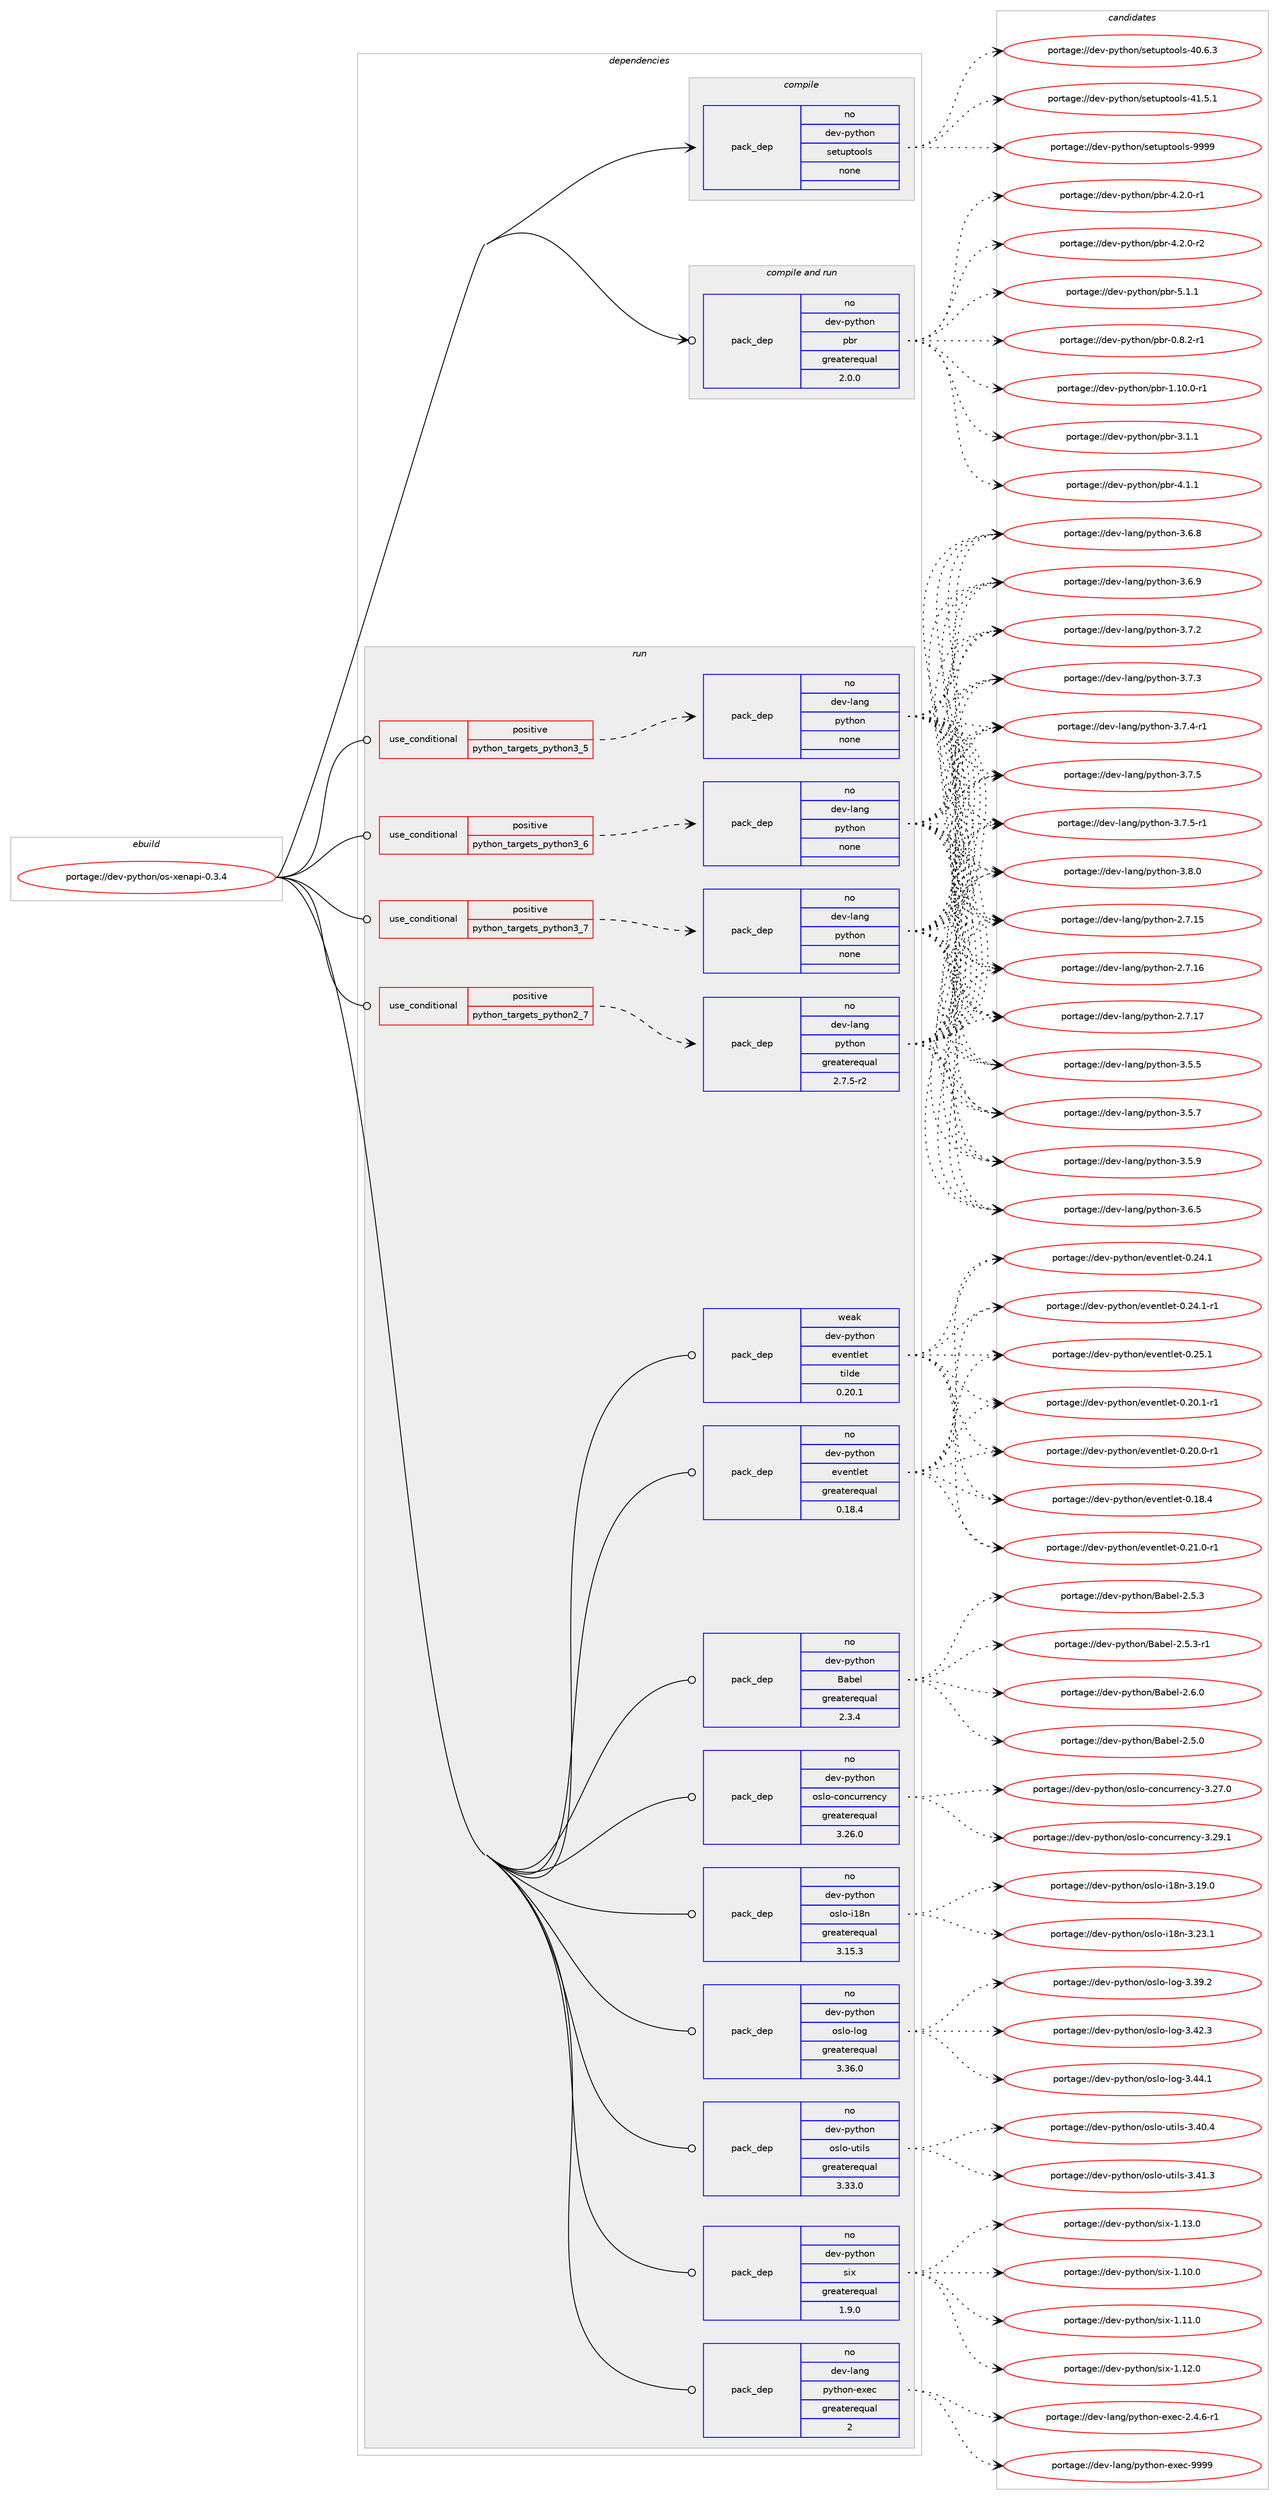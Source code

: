 digraph prolog {

# *************
# Graph options
# *************

newrank=true;
concentrate=true;
compound=true;
graph [rankdir=LR,fontname=Helvetica,fontsize=10,ranksep=1.5];#, ranksep=2.5, nodesep=0.2];
edge  [arrowhead=vee];
node  [fontname=Helvetica,fontsize=10];

# **********
# The ebuild
# **********

subgraph cluster_leftcol {
color=gray;
rank=same;
label=<<i>ebuild</i>>;
id [label="portage://dev-python/os-xenapi-0.3.4", color=red, width=4, href="../dev-python/os-xenapi-0.3.4.svg"];
}

# ****************
# The dependencies
# ****************

subgraph cluster_midcol {
color=gray;
label=<<i>dependencies</i>>;
subgraph cluster_compile {
fillcolor="#eeeeee";
style=filled;
label=<<i>compile</i>>;
subgraph pack117047 {
dependency153341 [label=<<TABLE BORDER="0" CELLBORDER="1" CELLSPACING="0" CELLPADDING="4" WIDTH="220"><TR><TD ROWSPAN="6" CELLPADDING="30">pack_dep</TD></TR><TR><TD WIDTH="110">no</TD></TR><TR><TD>dev-python</TD></TR><TR><TD>setuptools</TD></TR><TR><TD>none</TD></TR><TR><TD></TD></TR></TABLE>>, shape=none, color=blue];
}
id:e -> dependency153341:w [weight=20,style="solid",arrowhead="vee"];
}
subgraph cluster_compileandrun {
fillcolor="#eeeeee";
style=filled;
label=<<i>compile and run</i>>;
subgraph pack117048 {
dependency153342 [label=<<TABLE BORDER="0" CELLBORDER="1" CELLSPACING="0" CELLPADDING="4" WIDTH="220"><TR><TD ROWSPAN="6" CELLPADDING="30">pack_dep</TD></TR><TR><TD WIDTH="110">no</TD></TR><TR><TD>dev-python</TD></TR><TR><TD>pbr</TD></TR><TR><TD>greaterequal</TD></TR><TR><TD>2.0.0</TD></TR></TABLE>>, shape=none, color=blue];
}
id:e -> dependency153342:w [weight=20,style="solid",arrowhead="odotvee"];
}
subgraph cluster_run {
fillcolor="#eeeeee";
style=filled;
label=<<i>run</i>>;
subgraph cond32967 {
dependency153343 [label=<<TABLE BORDER="0" CELLBORDER="1" CELLSPACING="0" CELLPADDING="4"><TR><TD ROWSPAN="3" CELLPADDING="10">use_conditional</TD></TR><TR><TD>positive</TD></TR><TR><TD>python_targets_python2_7</TD></TR></TABLE>>, shape=none, color=red];
subgraph pack117049 {
dependency153344 [label=<<TABLE BORDER="0" CELLBORDER="1" CELLSPACING="0" CELLPADDING="4" WIDTH="220"><TR><TD ROWSPAN="6" CELLPADDING="30">pack_dep</TD></TR><TR><TD WIDTH="110">no</TD></TR><TR><TD>dev-lang</TD></TR><TR><TD>python</TD></TR><TR><TD>greaterequal</TD></TR><TR><TD>2.7.5-r2</TD></TR></TABLE>>, shape=none, color=blue];
}
dependency153343:e -> dependency153344:w [weight=20,style="dashed",arrowhead="vee"];
}
id:e -> dependency153343:w [weight=20,style="solid",arrowhead="odot"];
subgraph cond32968 {
dependency153345 [label=<<TABLE BORDER="0" CELLBORDER="1" CELLSPACING="0" CELLPADDING="4"><TR><TD ROWSPAN="3" CELLPADDING="10">use_conditional</TD></TR><TR><TD>positive</TD></TR><TR><TD>python_targets_python3_5</TD></TR></TABLE>>, shape=none, color=red];
subgraph pack117050 {
dependency153346 [label=<<TABLE BORDER="0" CELLBORDER="1" CELLSPACING="0" CELLPADDING="4" WIDTH="220"><TR><TD ROWSPAN="6" CELLPADDING="30">pack_dep</TD></TR><TR><TD WIDTH="110">no</TD></TR><TR><TD>dev-lang</TD></TR><TR><TD>python</TD></TR><TR><TD>none</TD></TR><TR><TD></TD></TR></TABLE>>, shape=none, color=blue];
}
dependency153345:e -> dependency153346:w [weight=20,style="dashed",arrowhead="vee"];
}
id:e -> dependency153345:w [weight=20,style="solid",arrowhead="odot"];
subgraph cond32969 {
dependency153347 [label=<<TABLE BORDER="0" CELLBORDER="1" CELLSPACING="0" CELLPADDING="4"><TR><TD ROWSPAN="3" CELLPADDING="10">use_conditional</TD></TR><TR><TD>positive</TD></TR><TR><TD>python_targets_python3_6</TD></TR></TABLE>>, shape=none, color=red];
subgraph pack117051 {
dependency153348 [label=<<TABLE BORDER="0" CELLBORDER="1" CELLSPACING="0" CELLPADDING="4" WIDTH="220"><TR><TD ROWSPAN="6" CELLPADDING="30">pack_dep</TD></TR><TR><TD WIDTH="110">no</TD></TR><TR><TD>dev-lang</TD></TR><TR><TD>python</TD></TR><TR><TD>none</TD></TR><TR><TD></TD></TR></TABLE>>, shape=none, color=blue];
}
dependency153347:e -> dependency153348:w [weight=20,style="dashed",arrowhead="vee"];
}
id:e -> dependency153347:w [weight=20,style="solid",arrowhead="odot"];
subgraph cond32970 {
dependency153349 [label=<<TABLE BORDER="0" CELLBORDER="1" CELLSPACING="0" CELLPADDING="4"><TR><TD ROWSPAN="3" CELLPADDING="10">use_conditional</TD></TR><TR><TD>positive</TD></TR><TR><TD>python_targets_python3_7</TD></TR></TABLE>>, shape=none, color=red];
subgraph pack117052 {
dependency153350 [label=<<TABLE BORDER="0" CELLBORDER="1" CELLSPACING="0" CELLPADDING="4" WIDTH="220"><TR><TD ROWSPAN="6" CELLPADDING="30">pack_dep</TD></TR><TR><TD WIDTH="110">no</TD></TR><TR><TD>dev-lang</TD></TR><TR><TD>python</TD></TR><TR><TD>none</TD></TR><TR><TD></TD></TR></TABLE>>, shape=none, color=blue];
}
dependency153349:e -> dependency153350:w [weight=20,style="dashed",arrowhead="vee"];
}
id:e -> dependency153349:w [weight=20,style="solid",arrowhead="odot"];
subgraph pack117053 {
dependency153351 [label=<<TABLE BORDER="0" CELLBORDER="1" CELLSPACING="0" CELLPADDING="4" WIDTH="220"><TR><TD ROWSPAN="6" CELLPADDING="30">pack_dep</TD></TR><TR><TD WIDTH="110">no</TD></TR><TR><TD>dev-lang</TD></TR><TR><TD>python-exec</TD></TR><TR><TD>greaterequal</TD></TR><TR><TD>2</TD></TR></TABLE>>, shape=none, color=blue];
}
id:e -> dependency153351:w [weight=20,style="solid",arrowhead="odot"];
subgraph pack117054 {
dependency153352 [label=<<TABLE BORDER="0" CELLBORDER="1" CELLSPACING="0" CELLPADDING="4" WIDTH="220"><TR><TD ROWSPAN="6" CELLPADDING="30">pack_dep</TD></TR><TR><TD WIDTH="110">no</TD></TR><TR><TD>dev-python</TD></TR><TR><TD>Babel</TD></TR><TR><TD>greaterequal</TD></TR><TR><TD>2.3.4</TD></TR></TABLE>>, shape=none, color=blue];
}
id:e -> dependency153352:w [weight=20,style="solid",arrowhead="odot"];
subgraph pack117055 {
dependency153353 [label=<<TABLE BORDER="0" CELLBORDER="1" CELLSPACING="0" CELLPADDING="4" WIDTH="220"><TR><TD ROWSPAN="6" CELLPADDING="30">pack_dep</TD></TR><TR><TD WIDTH="110">no</TD></TR><TR><TD>dev-python</TD></TR><TR><TD>eventlet</TD></TR><TR><TD>greaterequal</TD></TR><TR><TD>0.18.4</TD></TR></TABLE>>, shape=none, color=blue];
}
id:e -> dependency153353:w [weight=20,style="solid",arrowhead="odot"];
subgraph pack117056 {
dependency153354 [label=<<TABLE BORDER="0" CELLBORDER="1" CELLSPACING="0" CELLPADDING="4" WIDTH="220"><TR><TD ROWSPAN="6" CELLPADDING="30">pack_dep</TD></TR><TR><TD WIDTH="110">no</TD></TR><TR><TD>dev-python</TD></TR><TR><TD>oslo-concurrency</TD></TR><TR><TD>greaterequal</TD></TR><TR><TD>3.26.0</TD></TR></TABLE>>, shape=none, color=blue];
}
id:e -> dependency153354:w [weight=20,style="solid",arrowhead="odot"];
subgraph pack117057 {
dependency153355 [label=<<TABLE BORDER="0" CELLBORDER="1" CELLSPACING="0" CELLPADDING="4" WIDTH="220"><TR><TD ROWSPAN="6" CELLPADDING="30">pack_dep</TD></TR><TR><TD WIDTH="110">no</TD></TR><TR><TD>dev-python</TD></TR><TR><TD>oslo-i18n</TD></TR><TR><TD>greaterequal</TD></TR><TR><TD>3.15.3</TD></TR></TABLE>>, shape=none, color=blue];
}
id:e -> dependency153355:w [weight=20,style="solid",arrowhead="odot"];
subgraph pack117058 {
dependency153356 [label=<<TABLE BORDER="0" CELLBORDER="1" CELLSPACING="0" CELLPADDING="4" WIDTH="220"><TR><TD ROWSPAN="6" CELLPADDING="30">pack_dep</TD></TR><TR><TD WIDTH="110">no</TD></TR><TR><TD>dev-python</TD></TR><TR><TD>oslo-log</TD></TR><TR><TD>greaterequal</TD></TR><TR><TD>3.36.0</TD></TR></TABLE>>, shape=none, color=blue];
}
id:e -> dependency153356:w [weight=20,style="solid",arrowhead="odot"];
subgraph pack117059 {
dependency153357 [label=<<TABLE BORDER="0" CELLBORDER="1" CELLSPACING="0" CELLPADDING="4" WIDTH="220"><TR><TD ROWSPAN="6" CELLPADDING="30">pack_dep</TD></TR><TR><TD WIDTH="110">no</TD></TR><TR><TD>dev-python</TD></TR><TR><TD>oslo-utils</TD></TR><TR><TD>greaterequal</TD></TR><TR><TD>3.33.0</TD></TR></TABLE>>, shape=none, color=blue];
}
id:e -> dependency153357:w [weight=20,style="solid",arrowhead="odot"];
subgraph pack117060 {
dependency153358 [label=<<TABLE BORDER="0" CELLBORDER="1" CELLSPACING="0" CELLPADDING="4" WIDTH="220"><TR><TD ROWSPAN="6" CELLPADDING="30">pack_dep</TD></TR><TR><TD WIDTH="110">no</TD></TR><TR><TD>dev-python</TD></TR><TR><TD>six</TD></TR><TR><TD>greaterequal</TD></TR><TR><TD>1.9.0</TD></TR></TABLE>>, shape=none, color=blue];
}
id:e -> dependency153358:w [weight=20,style="solid",arrowhead="odot"];
subgraph pack117061 {
dependency153359 [label=<<TABLE BORDER="0" CELLBORDER="1" CELLSPACING="0" CELLPADDING="4" WIDTH="220"><TR><TD ROWSPAN="6" CELLPADDING="30">pack_dep</TD></TR><TR><TD WIDTH="110">weak</TD></TR><TR><TD>dev-python</TD></TR><TR><TD>eventlet</TD></TR><TR><TD>tilde</TD></TR><TR><TD>0.20.1</TD></TR></TABLE>>, shape=none, color=blue];
}
id:e -> dependency153359:w [weight=20,style="solid",arrowhead="odot"];
}
}

# **************
# The candidates
# **************

subgraph cluster_choices {
rank=same;
color=gray;
label=<<i>candidates</i>>;

subgraph choice117047 {
color=black;
nodesep=1;
choiceportage100101118451121211161041111104711510111611711211611111110811545524846544651 [label="portage://dev-python/setuptools-40.6.3", color=red, width=4,href="../dev-python/setuptools-40.6.3.svg"];
choiceportage100101118451121211161041111104711510111611711211611111110811545524946534649 [label="portage://dev-python/setuptools-41.5.1", color=red, width=4,href="../dev-python/setuptools-41.5.1.svg"];
choiceportage10010111845112121116104111110471151011161171121161111111081154557575757 [label="portage://dev-python/setuptools-9999", color=red, width=4,href="../dev-python/setuptools-9999.svg"];
dependency153341:e -> choiceportage100101118451121211161041111104711510111611711211611111110811545524846544651:w [style=dotted,weight="100"];
dependency153341:e -> choiceportage100101118451121211161041111104711510111611711211611111110811545524946534649:w [style=dotted,weight="100"];
dependency153341:e -> choiceportage10010111845112121116104111110471151011161171121161111111081154557575757:w [style=dotted,weight="100"];
}
subgraph choice117048 {
color=black;
nodesep=1;
choiceportage1001011184511212111610411111047112981144548465646504511449 [label="portage://dev-python/pbr-0.8.2-r1", color=red, width=4,href="../dev-python/pbr-0.8.2-r1.svg"];
choiceportage100101118451121211161041111104711298114454946494846484511449 [label="portage://dev-python/pbr-1.10.0-r1", color=red, width=4,href="../dev-python/pbr-1.10.0-r1.svg"];
choiceportage100101118451121211161041111104711298114455146494649 [label="portage://dev-python/pbr-3.1.1", color=red, width=4,href="../dev-python/pbr-3.1.1.svg"];
choiceportage100101118451121211161041111104711298114455246494649 [label="portage://dev-python/pbr-4.1.1", color=red, width=4,href="../dev-python/pbr-4.1.1.svg"];
choiceportage1001011184511212111610411111047112981144552465046484511449 [label="portage://dev-python/pbr-4.2.0-r1", color=red, width=4,href="../dev-python/pbr-4.2.0-r1.svg"];
choiceportage1001011184511212111610411111047112981144552465046484511450 [label="portage://dev-python/pbr-4.2.0-r2", color=red, width=4,href="../dev-python/pbr-4.2.0-r2.svg"];
choiceportage100101118451121211161041111104711298114455346494649 [label="portage://dev-python/pbr-5.1.1", color=red, width=4,href="../dev-python/pbr-5.1.1.svg"];
dependency153342:e -> choiceportage1001011184511212111610411111047112981144548465646504511449:w [style=dotted,weight="100"];
dependency153342:e -> choiceportage100101118451121211161041111104711298114454946494846484511449:w [style=dotted,weight="100"];
dependency153342:e -> choiceportage100101118451121211161041111104711298114455146494649:w [style=dotted,weight="100"];
dependency153342:e -> choiceportage100101118451121211161041111104711298114455246494649:w [style=dotted,weight="100"];
dependency153342:e -> choiceportage1001011184511212111610411111047112981144552465046484511449:w [style=dotted,weight="100"];
dependency153342:e -> choiceportage1001011184511212111610411111047112981144552465046484511450:w [style=dotted,weight="100"];
dependency153342:e -> choiceportage100101118451121211161041111104711298114455346494649:w [style=dotted,weight="100"];
}
subgraph choice117049 {
color=black;
nodesep=1;
choiceportage10010111845108971101034711212111610411111045504655464953 [label="portage://dev-lang/python-2.7.15", color=red, width=4,href="../dev-lang/python-2.7.15.svg"];
choiceportage10010111845108971101034711212111610411111045504655464954 [label="portage://dev-lang/python-2.7.16", color=red, width=4,href="../dev-lang/python-2.7.16.svg"];
choiceportage10010111845108971101034711212111610411111045504655464955 [label="portage://dev-lang/python-2.7.17", color=red, width=4,href="../dev-lang/python-2.7.17.svg"];
choiceportage100101118451089711010347112121116104111110455146534653 [label="portage://dev-lang/python-3.5.5", color=red, width=4,href="../dev-lang/python-3.5.5.svg"];
choiceportage100101118451089711010347112121116104111110455146534655 [label="portage://dev-lang/python-3.5.7", color=red, width=4,href="../dev-lang/python-3.5.7.svg"];
choiceportage100101118451089711010347112121116104111110455146534657 [label="portage://dev-lang/python-3.5.9", color=red, width=4,href="../dev-lang/python-3.5.9.svg"];
choiceportage100101118451089711010347112121116104111110455146544653 [label="portage://dev-lang/python-3.6.5", color=red, width=4,href="../dev-lang/python-3.6.5.svg"];
choiceportage100101118451089711010347112121116104111110455146544656 [label="portage://dev-lang/python-3.6.8", color=red, width=4,href="../dev-lang/python-3.6.8.svg"];
choiceportage100101118451089711010347112121116104111110455146544657 [label="portage://dev-lang/python-3.6.9", color=red, width=4,href="../dev-lang/python-3.6.9.svg"];
choiceportage100101118451089711010347112121116104111110455146554650 [label="portage://dev-lang/python-3.7.2", color=red, width=4,href="../dev-lang/python-3.7.2.svg"];
choiceportage100101118451089711010347112121116104111110455146554651 [label="portage://dev-lang/python-3.7.3", color=red, width=4,href="../dev-lang/python-3.7.3.svg"];
choiceportage1001011184510897110103471121211161041111104551465546524511449 [label="portage://dev-lang/python-3.7.4-r1", color=red, width=4,href="../dev-lang/python-3.7.4-r1.svg"];
choiceportage100101118451089711010347112121116104111110455146554653 [label="portage://dev-lang/python-3.7.5", color=red, width=4,href="../dev-lang/python-3.7.5.svg"];
choiceportage1001011184510897110103471121211161041111104551465546534511449 [label="portage://dev-lang/python-3.7.5-r1", color=red, width=4,href="../dev-lang/python-3.7.5-r1.svg"];
choiceportage100101118451089711010347112121116104111110455146564648 [label="portage://dev-lang/python-3.8.0", color=red, width=4,href="../dev-lang/python-3.8.0.svg"];
dependency153344:e -> choiceportage10010111845108971101034711212111610411111045504655464953:w [style=dotted,weight="100"];
dependency153344:e -> choiceportage10010111845108971101034711212111610411111045504655464954:w [style=dotted,weight="100"];
dependency153344:e -> choiceportage10010111845108971101034711212111610411111045504655464955:w [style=dotted,weight="100"];
dependency153344:e -> choiceportage100101118451089711010347112121116104111110455146534653:w [style=dotted,weight="100"];
dependency153344:e -> choiceportage100101118451089711010347112121116104111110455146534655:w [style=dotted,weight="100"];
dependency153344:e -> choiceportage100101118451089711010347112121116104111110455146534657:w [style=dotted,weight="100"];
dependency153344:e -> choiceportage100101118451089711010347112121116104111110455146544653:w [style=dotted,weight="100"];
dependency153344:e -> choiceportage100101118451089711010347112121116104111110455146544656:w [style=dotted,weight="100"];
dependency153344:e -> choiceportage100101118451089711010347112121116104111110455146544657:w [style=dotted,weight="100"];
dependency153344:e -> choiceportage100101118451089711010347112121116104111110455146554650:w [style=dotted,weight="100"];
dependency153344:e -> choiceportage100101118451089711010347112121116104111110455146554651:w [style=dotted,weight="100"];
dependency153344:e -> choiceportage1001011184510897110103471121211161041111104551465546524511449:w [style=dotted,weight="100"];
dependency153344:e -> choiceportage100101118451089711010347112121116104111110455146554653:w [style=dotted,weight="100"];
dependency153344:e -> choiceportage1001011184510897110103471121211161041111104551465546534511449:w [style=dotted,weight="100"];
dependency153344:e -> choiceportage100101118451089711010347112121116104111110455146564648:w [style=dotted,weight="100"];
}
subgraph choice117050 {
color=black;
nodesep=1;
choiceportage10010111845108971101034711212111610411111045504655464953 [label="portage://dev-lang/python-2.7.15", color=red, width=4,href="../dev-lang/python-2.7.15.svg"];
choiceportage10010111845108971101034711212111610411111045504655464954 [label="portage://dev-lang/python-2.7.16", color=red, width=4,href="../dev-lang/python-2.7.16.svg"];
choiceportage10010111845108971101034711212111610411111045504655464955 [label="portage://dev-lang/python-2.7.17", color=red, width=4,href="../dev-lang/python-2.7.17.svg"];
choiceportage100101118451089711010347112121116104111110455146534653 [label="portage://dev-lang/python-3.5.5", color=red, width=4,href="../dev-lang/python-3.5.5.svg"];
choiceportage100101118451089711010347112121116104111110455146534655 [label="portage://dev-lang/python-3.5.7", color=red, width=4,href="../dev-lang/python-3.5.7.svg"];
choiceportage100101118451089711010347112121116104111110455146534657 [label="portage://dev-lang/python-3.5.9", color=red, width=4,href="../dev-lang/python-3.5.9.svg"];
choiceportage100101118451089711010347112121116104111110455146544653 [label="portage://dev-lang/python-3.6.5", color=red, width=4,href="../dev-lang/python-3.6.5.svg"];
choiceportage100101118451089711010347112121116104111110455146544656 [label="portage://dev-lang/python-3.6.8", color=red, width=4,href="../dev-lang/python-3.6.8.svg"];
choiceportage100101118451089711010347112121116104111110455146544657 [label="portage://dev-lang/python-3.6.9", color=red, width=4,href="../dev-lang/python-3.6.9.svg"];
choiceportage100101118451089711010347112121116104111110455146554650 [label="portage://dev-lang/python-3.7.2", color=red, width=4,href="../dev-lang/python-3.7.2.svg"];
choiceportage100101118451089711010347112121116104111110455146554651 [label="portage://dev-lang/python-3.7.3", color=red, width=4,href="../dev-lang/python-3.7.3.svg"];
choiceportage1001011184510897110103471121211161041111104551465546524511449 [label="portage://dev-lang/python-3.7.4-r1", color=red, width=4,href="../dev-lang/python-3.7.4-r1.svg"];
choiceportage100101118451089711010347112121116104111110455146554653 [label="portage://dev-lang/python-3.7.5", color=red, width=4,href="../dev-lang/python-3.7.5.svg"];
choiceportage1001011184510897110103471121211161041111104551465546534511449 [label="portage://dev-lang/python-3.7.5-r1", color=red, width=4,href="../dev-lang/python-3.7.5-r1.svg"];
choiceportage100101118451089711010347112121116104111110455146564648 [label="portage://dev-lang/python-3.8.0", color=red, width=4,href="../dev-lang/python-3.8.0.svg"];
dependency153346:e -> choiceportage10010111845108971101034711212111610411111045504655464953:w [style=dotted,weight="100"];
dependency153346:e -> choiceportage10010111845108971101034711212111610411111045504655464954:w [style=dotted,weight="100"];
dependency153346:e -> choiceportage10010111845108971101034711212111610411111045504655464955:w [style=dotted,weight="100"];
dependency153346:e -> choiceportage100101118451089711010347112121116104111110455146534653:w [style=dotted,weight="100"];
dependency153346:e -> choiceportage100101118451089711010347112121116104111110455146534655:w [style=dotted,weight="100"];
dependency153346:e -> choiceportage100101118451089711010347112121116104111110455146534657:w [style=dotted,weight="100"];
dependency153346:e -> choiceportage100101118451089711010347112121116104111110455146544653:w [style=dotted,weight="100"];
dependency153346:e -> choiceportage100101118451089711010347112121116104111110455146544656:w [style=dotted,weight="100"];
dependency153346:e -> choiceportage100101118451089711010347112121116104111110455146544657:w [style=dotted,weight="100"];
dependency153346:e -> choiceportage100101118451089711010347112121116104111110455146554650:w [style=dotted,weight="100"];
dependency153346:e -> choiceportage100101118451089711010347112121116104111110455146554651:w [style=dotted,weight="100"];
dependency153346:e -> choiceportage1001011184510897110103471121211161041111104551465546524511449:w [style=dotted,weight="100"];
dependency153346:e -> choiceportage100101118451089711010347112121116104111110455146554653:w [style=dotted,weight="100"];
dependency153346:e -> choiceportage1001011184510897110103471121211161041111104551465546534511449:w [style=dotted,weight="100"];
dependency153346:e -> choiceportage100101118451089711010347112121116104111110455146564648:w [style=dotted,weight="100"];
}
subgraph choice117051 {
color=black;
nodesep=1;
choiceportage10010111845108971101034711212111610411111045504655464953 [label="portage://dev-lang/python-2.7.15", color=red, width=4,href="../dev-lang/python-2.7.15.svg"];
choiceportage10010111845108971101034711212111610411111045504655464954 [label="portage://dev-lang/python-2.7.16", color=red, width=4,href="../dev-lang/python-2.7.16.svg"];
choiceportage10010111845108971101034711212111610411111045504655464955 [label="portage://dev-lang/python-2.7.17", color=red, width=4,href="../dev-lang/python-2.7.17.svg"];
choiceportage100101118451089711010347112121116104111110455146534653 [label="portage://dev-lang/python-3.5.5", color=red, width=4,href="../dev-lang/python-3.5.5.svg"];
choiceportage100101118451089711010347112121116104111110455146534655 [label="portage://dev-lang/python-3.5.7", color=red, width=4,href="../dev-lang/python-3.5.7.svg"];
choiceportage100101118451089711010347112121116104111110455146534657 [label="portage://dev-lang/python-3.5.9", color=red, width=4,href="../dev-lang/python-3.5.9.svg"];
choiceportage100101118451089711010347112121116104111110455146544653 [label="portage://dev-lang/python-3.6.5", color=red, width=4,href="../dev-lang/python-3.6.5.svg"];
choiceportage100101118451089711010347112121116104111110455146544656 [label="portage://dev-lang/python-3.6.8", color=red, width=4,href="../dev-lang/python-3.6.8.svg"];
choiceportage100101118451089711010347112121116104111110455146544657 [label="portage://dev-lang/python-3.6.9", color=red, width=4,href="../dev-lang/python-3.6.9.svg"];
choiceportage100101118451089711010347112121116104111110455146554650 [label="portage://dev-lang/python-3.7.2", color=red, width=4,href="../dev-lang/python-3.7.2.svg"];
choiceportage100101118451089711010347112121116104111110455146554651 [label="portage://dev-lang/python-3.7.3", color=red, width=4,href="../dev-lang/python-3.7.3.svg"];
choiceportage1001011184510897110103471121211161041111104551465546524511449 [label="portage://dev-lang/python-3.7.4-r1", color=red, width=4,href="../dev-lang/python-3.7.4-r1.svg"];
choiceportage100101118451089711010347112121116104111110455146554653 [label="portage://dev-lang/python-3.7.5", color=red, width=4,href="../dev-lang/python-3.7.5.svg"];
choiceportage1001011184510897110103471121211161041111104551465546534511449 [label="portage://dev-lang/python-3.7.5-r1", color=red, width=4,href="../dev-lang/python-3.7.5-r1.svg"];
choiceportage100101118451089711010347112121116104111110455146564648 [label="portage://dev-lang/python-3.8.0", color=red, width=4,href="../dev-lang/python-3.8.0.svg"];
dependency153348:e -> choiceportage10010111845108971101034711212111610411111045504655464953:w [style=dotted,weight="100"];
dependency153348:e -> choiceportage10010111845108971101034711212111610411111045504655464954:w [style=dotted,weight="100"];
dependency153348:e -> choiceportage10010111845108971101034711212111610411111045504655464955:w [style=dotted,weight="100"];
dependency153348:e -> choiceportage100101118451089711010347112121116104111110455146534653:w [style=dotted,weight="100"];
dependency153348:e -> choiceportage100101118451089711010347112121116104111110455146534655:w [style=dotted,weight="100"];
dependency153348:e -> choiceportage100101118451089711010347112121116104111110455146534657:w [style=dotted,weight="100"];
dependency153348:e -> choiceportage100101118451089711010347112121116104111110455146544653:w [style=dotted,weight="100"];
dependency153348:e -> choiceportage100101118451089711010347112121116104111110455146544656:w [style=dotted,weight="100"];
dependency153348:e -> choiceportage100101118451089711010347112121116104111110455146544657:w [style=dotted,weight="100"];
dependency153348:e -> choiceportage100101118451089711010347112121116104111110455146554650:w [style=dotted,weight="100"];
dependency153348:e -> choiceportage100101118451089711010347112121116104111110455146554651:w [style=dotted,weight="100"];
dependency153348:e -> choiceportage1001011184510897110103471121211161041111104551465546524511449:w [style=dotted,weight="100"];
dependency153348:e -> choiceportage100101118451089711010347112121116104111110455146554653:w [style=dotted,weight="100"];
dependency153348:e -> choiceportage1001011184510897110103471121211161041111104551465546534511449:w [style=dotted,weight="100"];
dependency153348:e -> choiceportage100101118451089711010347112121116104111110455146564648:w [style=dotted,weight="100"];
}
subgraph choice117052 {
color=black;
nodesep=1;
choiceportage10010111845108971101034711212111610411111045504655464953 [label="portage://dev-lang/python-2.7.15", color=red, width=4,href="../dev-lang/python-2.7.15.svg"];
choiceportage10010111845108971101034711212111610411111045504655464954 [label="portage://dev-lang/python-2.7.16", color=red, width=4,href="../dev-lang/python-2.7.16.svg"];
choiceportage10010111845108971101034711212111610411111045504655464955 [label="portage://dev-lang/python-2.7.17", color=red, width=4,href="../dev-lang/python-2.7.17.svg"];
choiceportage100101118451089711010347112121116104111110455146534653 [label="portage://dev-lang/python-3.5.5", color=red, width=4,href="../dev-lang/python-3.5.5.svg"];
choiceportage100101118451089711010347112121116104111110455146534655 [label="portage://dev-lang/python-3.5.7", color=red, width=4,href="../dev-lang/python-3.5.7.svg"];
choiceportage100101118451089711010347112121116104111110455146534657 [label="portage://dev-lang/python-3.5.9", color=red, width=4,href="../dev-lang/python-3.5.9.svg"];
choiceportage100101118451089711010347112121116104111110455146544653 [label="portage://dev-lang/python-3.6.5", color=red, width=4,href="../dev-lang/python-3.6.5.svg"];
choiceportage100101118451089711010347112121116104111110455146544656 [label="portage://dev-lang/python-3.6.8", color=red, width=4,href="../dev-lang/python-3.6.8.svg"];
choiceportage100101118451089711010347112121116104111110455146544657 [label="portage://dev-lang/python-3.6.9", color=red, width=4,href="../dev-lang/python-3.6.9.svg"];
choiceportage100101118451089711010347112121116104111110455146554650 [label="portage://dev-lang/python-3.7.2", color=red, width=4,href="../dev-lang/python-3.7.2.svg"];
choiceportage100101118451089711010347112121116104111110455146554651 [label="portage://dev-lang/python-3.7.3", color=red, width=4,href="../dev-lang/python-3.7.3.svg"];
choiceportage1001011184510897110103471121211161041111104551465546524511449 [label="portage://dev-lang/python-3.7.4-r1", color=red, width=4,href="../dev-lang/python-3.7.4-r1.svg"];
choiceportage100101118451089711010347112121116104111110455146554653 [label="portage://dev-lang/python-3.7.5", color=red, width=4,href="../dev-lang/python-3.7.5.svg"];
choiceportage1001011184510897110103471121211161041111104551465546534511449 [label="portage://dev-lang/python-3.7.5-r1", color=red, width=4,href="../dev-lang/python-3.7.5-r1.svg"];
choiceportage100101118451089711010347112121116104111110455146564648 [label="portage://dev-lang/python-3.8.0", color=red, width=4,href="../dev-lang/python-3.8.0.svg"];
dependency153350:e -> choiceportage10010111845108971101034711212111610411111045504655464953:w [style=dotted,weight="100"];
dependency153350:e -> choiceportage10010111845108971101034711212111610411111045504655464954:w [style=dotted,weight="100"];
dependency153350:e -> choiceportage10010111845108971101034711212111610411111045504655464955:w [style=dotted,weight="100"];
dependency153350:e -> choiceportage100101118451089711010347112121116104111110455146534653:w [style=dotted,weight="100"];
dependency153350:e -> choiceportage100101118451089711010347112121116104111110455146534655:w [style=dotted,weight="100"];
dependency153350:e -> choiceportage100101118451089711010347112121116104111110455146534657:w [style=dotted,weight="100"];
dependency153350:e -> choiceportage100101118451089711010347112121116104111110455146544653:w [style=dotted,weight="100"];
dependency153350:e -> choiceportage100101118451089711010347112121116104111110455146544656:w [style=dotted,weight="100"];
dependency153350:e -> choiceportage100101118451089711010347112121116104111110455146544657:w [style=dotted,weight="100"];
dependency153350:e -> choiceportage100101118451089711010347112121116104111110455146554650:w [style=dotted,weight="100"];
dependency153350:e -> choiceportage100101118451089711010347112121116104111110455146554651:w [style=dotted,weight="100"];
dependency153350:e -> choiceportage1001011184510897110103471121211161041111104551465546524511449:w [style=dotted,weight="100"];
dependency153350:e -> choiceportage100101118451089711010347112121116104111110455146554653:w [style=dotted,weight="100"];
dependency153350:e -> choiceportage1001011184510897110103471121211161041111104551465546534511449:w [style=dotted,weight="100"];
dependency153350:e -> choiceportage100101118451089711010347112121116104111110455146564648:w [style=dotted,weight="100"];
}
subgraph choice117053 {
color=black;
nodesep=1;
choiceportage10010111845108971101034711212111610411111045101120101994550465246544511449 [label="portage://dev-lang/python-exec-2.4.6-r1", color=red, width=4,href="../dev-lang/python-exec-2.4.6-r1.svg"];
choiceportage10010111845108971101034711212111610411111045101120101994557575757 [label="portage://dev-lang/python-exec-9999", color=red, width=4,href="../dev-lang/python-exec-9999.svg"];
dependency153351:e -> choiceportage10010111845108971101034711212111610411111045101120101994550465246544511449:w [style=dotted,weight="100"];
dependency153351:e -> choiceportage10010111845108971101034711212111610411111045101120101994557575757:w [style=dotted,weight="100"];
}
subgraph choice117054 {
color=black;
nodesep=1;
choiceportage1001011184511212111610411111047669798101108455046534648 [label="portage://dev-python/Babel-2.5.0", color=red, width=4,href="../dev-python/Babel-2.5.0.svg"];
choiceportage1001011184511212111610411111047669798101108455046534651 [label="portage://dev-python/Babel-2.5.3", color=red, width=4,href="../dev-python/Babel-2.5.3.svg"];
choiceportage10010111845112121116104111110476697981011084550465346514511449 [label="portage://dev-python/Babel-2.5.3-r1", color=red, width=4,href="../dev-python/Babel-2.5.3-r1.svg"];
choiceportage1001011184511212111610411111047669798101108455046544648 [label="portage://dev-python/Babel-2.6.0", color=red, width=4,href="../dev-python/Babel-2.6.0.svg"];
dependency153352:e -> choiceportage1001011184511212111610411111047669798101108455046534648:w [style=dotted,weight="100"];
dependency153352:e -> choiceportage1001011184511212111610411111047669798101108455046534651:w [style=dotted,weight="100"];
dependency153352:e -> choiceportage10010111845112121116104111110476697981011084550465346514511449:w [style=dotted,weight="100"];
dependency153352:e -> choiceportage1001011184511212111610411111047669798101108455046544648:w [style=dotted,weight="100"];
}
subgraph choice117055 {
color=black;
nodesep=1;
choiceportage100101118451121211161041111104710111810111011610810111645484649564652 [label="portage://dev-python/eventlet-0.18.4", color=red, width=4,href="../dev-python/eventlet-0.18.4.svg"];
choiceportage1001011184511212111610411111047101118101110116108101116454846504846484511449 [label="portage://dev-python/eventlet-0.20.0-r1", color=red, width=4,href="../dev-python/eventlet-0.20.0-r1.svg"];
choiceportage1001011184511212111610411111047101118101110116108101116454846504846494511449 [label="portage://dev-python/eventlet-0.20.1-r1", color=red, width=4,href="../dev-python/eventlet-0.20.1-r1.svg"];
choiceportage1001011184511212111610411111047101118101110116108101116454846504946484511449 [label="portage://dev-python/eventlet-0.21.0-r1", color=red, width=4,href="../dev-python/eventlet-0.21.0-r1.svg"];
choiceportage100101118451121211161041111104710111810111011610810111645484650524649 [label="portage://dev-python/eventlet-0.24.1", color=red, width=4,href="../dev-python/eventlet-0.24.1.svg"];
choiceportage1001011184511212111610411111047101118101110116108101116454846505246494511449 [label="portage://dev-python/eventlet-0.24.1-r1", color=red, width=4,href="../dev-python/eventlet-0.24.1-r1.svg"];
choiceportage100101118451121211161041111104710111810111011610810111645484650534649 [label="portage://dev-python/eventlet-0.25.1", color=red, width=4,href="../dev-python/eventlet-0.25.1.svg"];
dependency153353:e -> choiceportage100101118451121211161041111104710111810111011610810111645484649564652:w [style=dotted,weight="100"];
dependency153353:e -> choiceportage1001011184511212111610411111047101118101110116108101116454846504846484511449:w [style=dotted,weight="100"];
dependency153353:e -> choiceportage1001011184511212111610411111047101118101110116108101116454846504846494511449:w [style=dotted,weight="100"];
dependency153353:e -> choiceportage1001011184511212111610411111047101118101110116108101116454846504946484511449:w [style=dotted,weight="100"];
dependency153353:e -> choiceportage100101118451121211161041111104710111810111011610810111645484650524649:w [style=dotted,weight="100"];
dependency153353:e -> choiceportage1001011184511212111610411111047101118101110116108101116454846505246494511449:w [style=dotted,weight="100"];
dependency153353:e -> choiceportage100101118451121211161041111104710111810111011610810111645484650534649:w [style=dotted,weight="100"];
}
subgraph choice117056 {
color=black;
nodesep=1;
choiceportage10010111845112121116104111110471111151081114599111110991171141141011109912145514650554648 [label="portage://dev-python/oslo-concurrency-3.27.0", color=red, width=4,href="../dev-python/oslo-concurrency-3.27.0.svg"];
choiceportage10010111845112121116104111110471111151081114599111110991171141141011109912145514650574649 [label="portage://dev-python/oslo-concurrency-3.29.1", color=red, width=4,href="../dev-python/oslo-concurrency-3.29.1.svg"];
dependency153354:e -> choiceportage10010111845112121116104111110471111151081114599111110991171141141011109912145514650554648:w [style=dotted,weight="100"];
dependency153354:e -> choiceportage10010111845112121116104111110471111151081114599111110991171141141011109912145514650574649:w [style=dotted,weight="100"];
}
subgraph choice117057 {
color=black;
nodesep=1;
choiceportage100101118451121211161041111104711111510811145105495611045514649574648 [label="portage://dev-python/oslo-i18n-3.19.0", color=red, width=4,href="../dev-python/oslo-i18n-3.19.0.svg"];
choiceportage100101118451121211161041111104711111510811145105495611045514650514649 [label="portage://dev-python/oslo-i18n-3.23.1", color=red, width=4,href="../dev-python/oslo-i18n-3.23.1.svg"];
dependency153355:e -> choiceportage100101118451121211161041111104711111510811145105495611045514649574648:w [style=dotted,weight="100"];
dependency153355:e -> choiceportage100101118451121211161041111104711111510811145105495611045514650514649:w [style=dotted,weight="100"];
}
subgraph choice117058 {
color=black;
nodesep=1;
choiceportage10010111845112121116104111110471111151081114510811110345514651574650 [label="portage://dev-python/oslo-log-3.39.2", color=red, width=4,href="../dev-python/oslo-log-3.39.2.svg"];
choiceportage10010111845112121116104111110471111151081114510811110345514652504651 [label="portage://dev-python/oslo-log-3.42.3", color=red, width=4,href="../dev-python/oslo-log-3.42.3.svg"];
choiceportage10010111845112121116104111110471111151081114510811110345514652524649 [label="portage://dev-python/oslo-log-3.44.1", color=red, width=4,href="../dev-python/oslo-log-3.44.1.svg"];
dependency153356:e -> choiceportage10010111845112121116104111110471111151081114510811110345514651574650:w [style=dotted,weight="100"];
dependency153356:e -> choiceportage10010111845112121116104111110471111151081114510811110345514652504651:w [style=dotted,weight="100"];
dependency153356:e -> choiceportage10010111845112121116104111110471111151081114510811110345514652524649:w [style=dotted,weight="100"];
}
subgraph choice117059 {
color=black;
nodesep=1;
choiceportage10010111845112121116104111110471111151081114511711610510811545514652484652 [label="portage://dev-python/oslo-utils-3.40.4", color=red, width=4,href="../dev-python/oslo-utils-3.40.4.svg"];
choiceportage10010111845112121116104111110471111151081114511711610510811545514652494651 [label="portage://dev-python/oslo-utils-3.41.3", color=red, width=4,href="../dev-python/oslo-utils-3.41.3.svg"];
dependency153357:e -> choiceportage10010111845112121116104111110471111151081114511711610510811545514652484652:w [style=dotted,weight="100"];
dependency153357:e -> choiceportage10010111845112121116104111110471111151081114511711610510811545514652494651:w [style=dotted,weight="100"];
}
subgraph choice117060 {
color=black;
nodesep=1;
choiceportage100101118451121211161041111104711510512045494649484648 [label="portage://dev-python/six-1.10.0", color=red, width=4,href="../dev-python/six-1.10.0.svg"];
choiceportage100101118451121211161041111104711510512045494649494648 [label="portage://dev-python/six-1.11.0", color=red, width=4,href="../dev-python/six-1.11.0.svg"];
choiceportage100101118451121211161041111104711510512045494649504648 [label="portage://dev-python/six-1.12.0", color=red, width=4,href="../dev-python/six-1.12.0.svg"];
choiceportage100101118451121211161041111104711510512045494649514648 [label="portage://dev-python/six-1.13.0", color=red, width=4,href="../dev-python/six-1.13.0.svg"];
dependency153358:e -> choiceportage100101118451121211161041111104711510512045494649484648:w [style=dotted,weight="100"];
dependency153358:e -> choiceportage100101118451121211161041111104711510512045494649494648:w [style=dotted,weight="100"];
dependency153358:e -> choiceportage100101118451121211161041111104711510512045494649504648:w [style=dotted,weight="100"];
dependency153358:e -> choiceportage100101118451121211161041111104711510512045494649514648:w [style=dotted,weight="100"];
}
subgraph choice117061 {
color=black;
nodesep=1;
choiceportage100101118451121211161041111104710111810111011610810111645484649564652 [label="portage://dev-python/eventlet-0.18.4", color=red, width=4,href="../dev-python/eventlet-0.18.4.svg"];
choiceportage1001011184511212111610411111047101118101110116108101116454846504846484511449 [label="portage://dev-python/eventlet-0.20.0-r1", color=red, width=4,href="../dev-python/eventlet-0.20.0-r1.svg"];
choiceportage1001011184511212111610411111047101118101110116108101116454846504846494511449 [label="portage://dev-python/eventlet-0.20.1-r1", color=red, width=4,href="../dev-python/eventlet-0.20.1-r1.svg"];
choiceportage1001011184511212111610411111047101118101110116108101116454846504946484511449 [label="portage://dev-python/eventlet-0.21.0-r1", color=red, width=4,href="../dev-python/eventlet-0.21.0-r1.svg"];
choiceportage100101118451121211161041111104710111810111011610810111645484650524649 [label="portage://dev-python/eventlet-0.24.1", color=red, width=4,href="../dev-python/eventlet-0.24.1.svg"];
choiceportage1001011184511212111610411111047101118101110116108101116454846505246494511449 [label="portage://dev-python/eventlet-0.24.1-r1", color=red, width=4,href="../dev-python/eventlet-0.24.1-r1.svg"];
choiceportage100101118451121211161041111104710111810111011610810111645484650534649 [label="portage://dev-python/eventlet-0.25.1", color=red, width=4,href="../dev-python/eventlet-0.25.1.svg"];
dependency153359:e -> choiceportage100101118451121211161041111104710111810111011610810111645484649564652:w [style=dotted,weight="100"];
dependency153359:e -> choiceportage1001011184511212111610411111047101118101110116108101116454846504846484511449:w [style=dotted,weight="100"];
dependency153359:e -> choiceportage1001011184511212111610411111047101118101110116108101116454846504846494511449:w [style=dotted,weight="100"];
dependency153359:e -> choiceportage1001011184511212111610411111047101118101110116108101116454846504946484511449:w [style=dotted,weight="100"];
dependency153359:e -> choiceportage100101118451121211161041111104710111810111011610810111645484650524649:w [style=dotted,weight="100"];
dependency153359:e -> choiceportage1001011184511212111610411111047101118101110116108101116454846505246494511449:w [style=dotted,weight="100"];
dependency153359:e -> choiceportage100101118451121211161041111104710111810111011610810111645484650534649:w [style=dotted,weight="100"];
}
}

}
